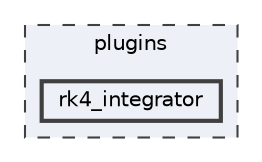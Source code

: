 digraph "/home/friedel/devel/ILLIXR/plugins/rk4_integrator"
{
 // LATEX_PDF_SIZE
  bgcolor="transparent";
  edge [fontname=Helvetica,fontsize=10,labelfontname=Helvetica,labelfontsize=10];
  node [fontname=Helvetica,fontsize=10,shape=box,height=0.2,width=0.4];
  compound=true
  subgraph clusterdir_38c8d24aef3972a7f87b834274e76e31 {
    graph [ bgcolor="#edf0f7", pencolor="grey25", label="plugins", fontname=Helvetica,fontsize=10 style="filled,dashed", URL="dir_38c8d24aef3972a7f87b834274e76e31.html",tooltip=""]
  dir_340cedf6b2ebb3973b960c948e083e2b [label="rk4_integrator", fillcolor="#edf0f7", color="grey25", style="filled,bold", URL="dir_340cedf6b2ebb3973b960c948e083e2b.html",tooltip=""];
  }
}
